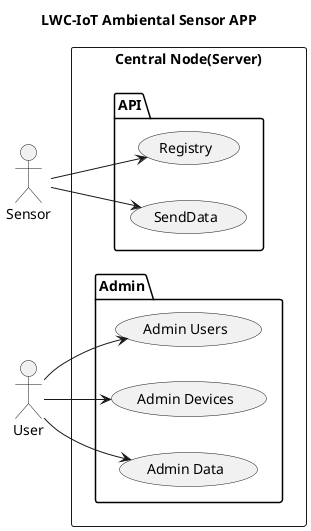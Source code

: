 @startuml
'autonumber
title LWC-IoT Ambiental Sensor APP

left to right direction
actor "Sensor" as ss
actor "User" as us
rectangle "Central Node(Server)" {
  package API{
    usecase "Registry" as UC1
    usecase "SendData" as UC2
  }
  package Admin{
    usecase "Admin Users" as UC3
    usecase "Admin Devices" as UC4
    usecase "Admin Data" as UC5
  }
}
ss --> UC1
ss --> UC2
us --> UC3
us --> UC4
us --> UC5
@enduml
